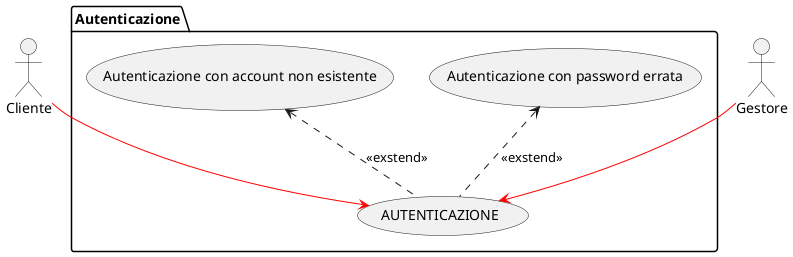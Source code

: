 @startuml Basic Sample
    Actor Cliente as clienteActor
    Actor Gestore as gestoreActor

    package Autenticazione{
        "AUTENTICAZIONE" as (autenticazioneCase)
        "Autenticazione con account non esistente" as (exceptionAutenticazioneCase)
        "Autenticazione con password errata" as (exceptionAutenticazione1Case)

        autenticazioneCase .up.> exceptionAutenticazioneCase : <<exstend>>
        autenticazioneCase .up.> exceptionAutenticazione1Case : <<exstend>>

        clienteActor -down[#red]-> autenticazioneCase
        gestoreActor -down[#red]-> autenticazioneCase
    }

@enduml